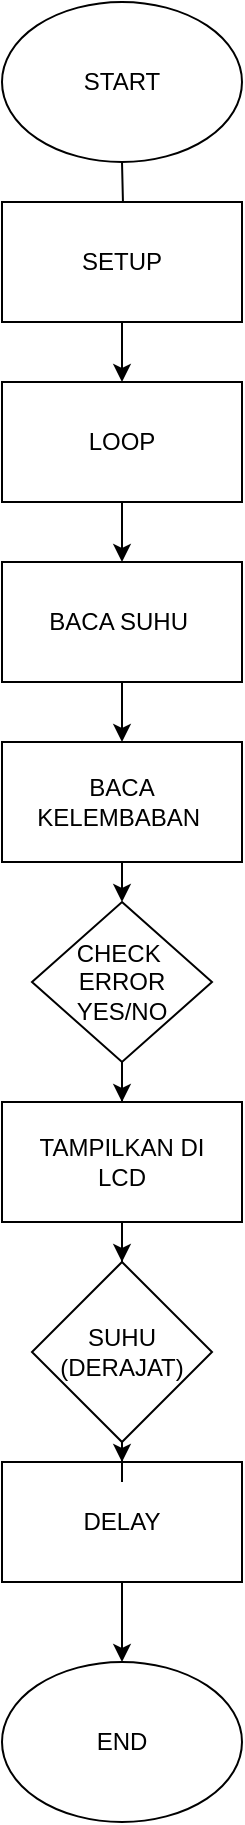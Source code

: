 <mxfile version="24.8.3" pages="2">
  <diagram name="Page-1" id="Yt6A1MwHiMv8hcl6rjaD">
    <mxGraphModel dx="1050" dy="557" grid="1" gridSize="10" guides="1" tooltips="1" connect="1" arrows="1" fold="1" page="1" pageScale="1" pageWidth="850" pageHeight="1100" math="0" shadow="0">
      <root>
        <mxCell id="0" />
        <mxCell id="1" parent="0" />
        <mxCell id="sG7WwMjx3qqdlkonTWZo-1" style="edgeStyle=orthogonalEdgeStyle;rounded=0;orthogonalLoop=1;jettySize=auto;html=1;exitX=0.5;exitY=1;exitDx=0;exitDy=0;" parent="1" target="sG7WwMjx3qqdlkonTWZo-3" edge="1">
          <mxGeometry relative="1" as="geometry">
            <mxPoint x="410" y="80" as="sourcePoint" />
          </mxGeometry>
        </mxCell>
        <mxCell id="sG7WwMjx3qqdlkonTWZo-2" style="edgeStyle=orthogonalEdgeStyle;rounded=0;orthogonalLoop=1;jettySize=auto;html=1;exitX=0.5;exitY=1;exitDx=0;exitDy=0;" parent="1" source="sG7WwMjx3qqdlkonTWZo-3" target="sG7WwMjx3qqdlkonTWZo-5" edge="1">
          <mxGeometry relative="1" as="geometry" />
        </mxCell>
        <mxCell id="sG7WwMjx3qqdlkonTWZo-3" value="SETUP" style="rounded=0;whiteSpace=wrap;html=1;" parent="1" vertex="1">
          <mxGeometry x="350" y="100" width="120" height="60" as="geometry" />
        </mxCell>
        <mxCell id="sG7WwMjx3qqdlkonTWZo-4" style="edgeStyle=orthogonalEdgeStyle;rounded=0;orthogonalLoop=1;jettySize=auto;html=1;exitX=0.5;exitY=1;exitDx=0;exitDy=0;entryX=0.5;entryY=0;entryDx=0;entryDy=0;" parent="1" source="sG7WwMjx3qqdlkonTWZo-5" target="sG7WwMjx3qqdlkonTWZo-7" edge="1">
          <mxGeometry relative="1" as="geometry" />
        </mxCell>
        <mxCell id="sG7WwMjx3qqdlkonTWZo-5" value="LOOP" style="rounded=0;whiteSpace=wrap;html=1;" parent="1" vertex="1">
          <mxGeometry x="350" y="190" width="120" height="60" as="geometry" />
        </mxCell>
        <mxCell id="sG7WwMjx3qqdlkonTWZo-6" style="edgeStyle=orthogonalEdgeStyle;rounded=0;orthogonalLoop=1;jettySize=auto;html=1;exitX=0.5;exitY=1;exitDx=0;exitDy=0;entryX=0.5;entryY=0;entryDx=0;entryDy=0;" parent="1" source="sG7WwMjx3qqdlkonTWZo-7" target="sG7WwMjx3qqdlkonTWZo-16" edge="1">
          <mxGeometry relative="1" as="geometry" />
        </mxCell>
        <mxCell id="sG7WwMjx3qqdlkonTWZo-7" value="BACA SUHU&amp;nbsp;" style="rounded=0;whiteSpace=wrap;html=1;" parent="1" vertex="1">
          <mxGeometry x="350" y="280" width="120" height="60" as="geometry" />
        </mxCell>
        <mxCell id="sG7WwMjx3qqdlkonTWZo-8" style="edgeStyle=orthogonalEdgeStyle;rounded=0;orthogonalLoop=1;jettySize=auto;html=1;exitX=0.5;exitY=1;exitDx=0;exitDy=0;" parent="1" source="sG7WwMjx3qqdlkonTWZo-9" target="sG7WwMjx3qqdlkonTWZo-11" edge="1">
          <mxGeometry relative="1" as="geometry" />
        </mxCell>
        <mxCell id="sG7WwMjx3qqdlkonTWZo-9" value="CHECK&amp;nbsp;&lt;div&gt;ERROR&lt;/div&gt;&lt;div&gt;YES/NO&lt;/div&gt;" style="rhombus;whiteSpace=wrap;html=1;" parent="1" vertex="1">
          <mxGeometry x="365" y="450" width="90" height="80" as="geometry" />
        </mxCell>
        <mxCell id="6bTxih8YTHbxb2CFloYh-2" value="" style="edgeStyle=orthogonalEdgeStyle;rounded=0;orthogonalLoop=1;jettySize=auto;html=1;" edge="1" parent="1" source="sG7WwMjx3qqdlkonTWZo-11" target="6bTxih8YTHbxb2CFloYh-1">
          <mxGeometry relative="1" as="geometry" />
        </mxCell>
        <mxCell id="sG7WwMjx3qqdlkonTWZo-11" value="TAMPILKAN DI&lt;div&gt;LCD&lt;/div&gt;" style="rounded=0;whiteSpace=wrap;html=1;" parent="1" vertex="1">
          <mxGeometry x="350" y="550" width="120" height="60" as="geometry" />
        </mxCell>
        <mxCell id="sG7WwMjx3qqdlkonTWZo-12" style="edgeStyle=orthogonalEdgeStyle;rounded=0;orthogonalLoop=1;jettySize=auto;html=1;exitX=0.5;exitY=1;exitDx=0;exitDy=0;entryX=0.5;entryY=0;entryDx=0;entryDy=0;" parent="1" source="sG7WwMjx3qqdlkonTWZo-13" target="sG7WwMjx3qqdlkonTWZo-14" edge="1">
          <mxGeometry relative="1" as="geometry" />
        </mxCell>
        <mxCell id="sG7WwMjx3qqdlkonTWZo-13" value="DELAY" style="rounded=0;whiteSpace=wrap;html=1;" parent="1" vertex="1">
          <mxGeometry x="350" y="730" width="120" height="60" as="geometry" />
        </mxCell>
        <mxCell id="sG7WwMjx3qqdlkonTWZo-14" value="END" style="ellipse;whiteSpace=wrap;html=1;" parent="1" vertex="1">
          <mxGeometry x="350" y="830" width="120" height="80" as="geometry" />
        </mxCell>
        <mxCell id="sG7WwMjx3qqdlkonTWZo-15" style="edgeStyle=orthogonalEdgeStyle;rounded=0;orthogonalLoop=1;jettySize=auto;html=1;exitX=0.5;exitY=1;exitDx=0;exitDy=0;entryX=0.5;entryY=0;entryDx=0;entryDy=0;" parent="1" source="sG7WwMjx3qqdlkonTWZo-16" target="sG7WwMjx3qqdlkonTWZo-9" edge="1">
          <mxGeometry relative="1" as="geometry" />
        </mxCell>
        <mxCell id="sG7WwMjx3qqdlkonTWZo-16" value="BACA KELEMBABAN&amp;nbsp;" style="rounded=0;whiteSpace=wrap;html=1;" parent="1" vertex="1">
          <mxGeometry x="350" y="370" width="120" height="60" as="geometry" />
        </mxCell>
        <mxCell id="sG7WwMjx3qqdlkonTWZo-17" value="START" style="ellipse;whiteSpace=wrap;html=1;" parent="1" vertex="1">
          <mxGeometry x="350" width="120" height="80" as="geometry" />
        </mxCell>
        <mxCell id="6bTxih8YTHbxb2CFloYh-3" value="" style="edgeStyle=orthogonalEdgeStyle;rounded=0;orthogonalLoop=1;jettySize=auto;html=1;" edge="1" parent="1" source="6bTxih8YTHbxb2CFloYh-1" target="sG7WwMjx3qqdlkonTWZo-13">
          <mxGeometry relative="1" as="geometry" />
        </mxCell>
        <mxCell id="6bTxih8YTHbxb2CFloYh-1" value="SUHU (DERAJAT)" style="rhombus;whiteSpace=wrap;html=1;rounded=0;" vertex="1" parent="1">
          <mxGeometry x="365" y="630" width="90" height="90" as="geometry" />
        </mxCell>
      </root>
    </mxGraphModel>
  </diagram>
  <diagram id="hTv11JdUeE7Am7c8YPXX" name="Page-2">
    <mxGraphModel dx="1050" dy="557" grid="1" gridSize="10" guides="1" tooltips="1" connect="1" arrows="1" fold="1" page="1" pageScale="1" pageWidth="850" pageHeight="1100" math="0" shadow="0">
      <root>
        <mxCell id="0" />
        <mxCell id="1" parent="0" />
        <mxCell id="My0MVWueo69iZ22F9M9V-1" style="edgeStyle=orthogonalEdgeStyle;rounded=0;orthogonalLoop=1;jettySize=auto;html=1;exitX=0.5;exitY=1;exitDx=0;exitDy=0;" edge="1" parent="1" target="My0MVWueo69iZ22F9M9V-3">
          <mxGeometry relative="1" as="geometry">
            <mxPoint x="410" y="80" as="sourcePoint" />
          </mxGeometry>
        </mxCell>
        <mxCell id="My0MVWueo69iZ22F9M9V-2" style="edgeStyle=orthogonalEdgeStyle;rounded=0;orthogonalLoop=1;jettySize=auto;html=1;exitX=0.5;exitY=1;exitDx=0;exitDy=0;" edge="1" parent="1" source="My0MVWueo69iZ22F9M9V-3" target="My0MVWueo69iZ22F9M9V-5">
          <mxGeometry relative="1" as="geometry" />
        </mxCell>
        <mxCell id="My0MVWueo69iZ22F9M9V-3" value="SETUP" style="rounded=0;whiteSpace=wrap;html=1;" vertex="1" parent="1">
          <mxGeometry x="350" y="100" width="120" height="60" as="geometry" />
        </mxCell>
        <mxCell id="My0MVWueo69iZ22F9M9V-4" style="edgeStyle=orthogonalEdgeStyle;rounded=0;orthogonalLoop=1;jettySize=auto;html=1;exitX=0.5;exitY=1;exitDx=0;exitDy=0;entryX=0.5;entryY=0;entryDx=0;entryDy=0;" edge="1" parent="1" source="My0MVWueo69iZ22F9M9V-5" target="My0MVWueo69iZ22F9M9V-7">
          <mxGeometry relative="1" as="geometry" />
        </mxCell>
        <mxCell id="My0MVWueo69iZ22F9M9V-5" value="LOOP" style="rounded=0;whiteSpace=wrap;html=1;" vertex="1" parent="1">
          <mxGeometry x="350" y="190" width="120" height="60" as="geometry" />
        </mxCell>
        <mxCell id="My0MVWueo69iZ22F9M9V-6" style="edgeStyle=orthogonalEdgeStyle;rounded=0;orthogonalLoop=1;jettySize=auto;html=1;exitX=0.5;exitY=1;exitDx=0;exitDy=0;entryX=0.5;entryY=0;entryDx=0;entryDy=0;" edge="1" parent="1" source="My0MVWueo69iZ22F9M9V-7" target="My0MVWueo69iZ22F9M9V-16">
          <mxGeometry relative="1" as="geometry" />
        </mxCell>
        <mxCell id="My0MVWueo69iZ22F9M9V-7" value="BACA SUHU&amp;nbsp;" style="rounded=0;whiteSpace=wrap;html=1;" vertex="1" parent="1">
          <mxGeometry x="350" y="280" width="120" height="60" as="geometry" />
        </mxCell>
        <mxCell id="My0MVWueo69iZ22F9M9V-8" style="edgeStyle=orthogonalEdgeStyle;rounded=0;orthogonalLoop=1;jettySize=auto;html=1;exitX=0.5;exitY=1;exitDx=0;exitDy=0;" edge="1" parent="1" source="My0MVWueo69iZ22F9M9V-9">
          <mxGeometry relative="1" as="geometry">
            <mxPoint x="410" y="540" as="targetPoint" />
          </mxGeometry>
        </mxCell>
        <mxCell id="My0MVWueo69iZ22F9M9V-9" value="CHECK&amp;nbsp;&lt;div&gt;ERROR&lt;/div&gt;&lt;div&gt;YES/NO&lt;/div&gt;" style="rhombus;whiteSpace=wrap;html=1;" vertex="1" parent="1">
          <mxGeometry x="365" y="450" width="90" height="80" as="geometry" />
        </mxCell>
        <mxCell id="My0MVWueo69iZ22F9M9V-12" style="edgeStyle=orthogonalEdgeStyle;rounded=0;orthogonalLoop=1;jettySize=auto;html=1;exitX=0.5;exitY=1;exitDx=0;exitDy=0;entryX=0.5;entryY=0;entryDx=0;entryDy=0;" edge="1" parent="1" source="My0MVWueo69iZ22F9M9V-13" target="My0MVWueo69iZ22F9M9V-14">
          <mxGeometry relative="1" as="geometry" />
        </mxCell>
        <mxCell id="My0MVWueo69iZ22F9M9V-13" value="DELAY" style="rounded=0;whiteSpace=wrap;html=1;" vertex="1" parent="1">
          <mxGeometry x="350" y="800" width="120" height="60" as="geometry" />
        </mxCell>
        <mxCell id="My0MVWueo69iZ22F9M9V-14" value="END" style="ellipse;whiteSpace=wrap;html=1;" vertex="1" parent="1">
          <mxGeometry x="350" y="890" width="120" height="80" as="geometry" />
        </mxCell>
        <mxCell id="My0MVWueo69iZ22F9M9V-15" style="edgeStyle=orthogonalEdgeStyle;rounded=0;orthogonalLoop=1;jettySize=auto;html=1;exitX=0.5;exitY=1;exitDx=0;exitDy=0;entryX=0.5;entryY=0;entryDx=0;entryDy=0;" edge="1" parent="1" source="My0MVWueo69iZ22F9M9V-16" target="My0MVWueo69iZ22F9M9V-9">
          <mxGeometry relative="1" as="geometry" />
        </mxCell>
        <mxCell id="My0MVWueo69iZ22F9M9V-16" value="BACA KELEMBABAN&amp;nbsp;" style="rounded=0;whiteSpace=wrap;html=1;" vertex="1" parent="1">
          <mxGeometry x="350" y="370" width="120" height="60" as="geometry" />
        </mxCell>
        <mxCell id="My0MVWueo69iZ22F9M9V-17" value="START" style="ellipse;whiteSpace=wrap;html=1;" vertex="1" parent="1">
          <mxGeometry x="350" width="120" height="80" as="geometry" />
        </mxCell>
        <mxCell id="My0MVWueo69iZ22F9M9V-18" style="edgeStyle=orthogonalEdgeStyle;rounded=0;orthogonalLoop=1;jettySize=auto;html=1;exitX=0.5;exitY=1;exitDx=0;exitDy=0;entryX=0.5;entryY=0;entryDx=0;entryDy=0;" edge="1" parent="1" source="My0MVWueo69iZ22F9M9V-19" target="My0MVWueo69iZ22F9M9V-21">
          <mxGeometry relative="1" as="geometry" />
        </mxCell>
        <mxCell id="My0MVWueo69iZ22F9M9V-19" value="TAMPILKAN DI&lt;div&gt;LCD&lt;/div&gt;" style="rounded=0;whiteSpace=wrap;html=1;" vertex="1" parent="1">
          <mxGeometry x="350" y="540" width="120" height="60" as="geometry" />
        </mxCell>
        <mxCell id="My0MVWueo69iZ22F9M9V-20" style="edgeStyle=orthogonalEdgeStyle;rounded=0;orthogonalLoop=1;jettySize=auto;html=1;exitX=0.5;exitY=1;exitDx=0;exitDy=0;" edge="1" parent="1" source="My0MVWueo69iZ22F9M9V-21" target="My0MVWueo69iZ22F9M9V-23">
          <mxGeometry relative="1" as="geometry" />
        </mxCell>
        <mxCell id="My0MVWueo69iZ22F9M9V-21" value="SUHU &amp;gt; 25 DERAJAT" style="rhombus;whiteSpace=wrap;html=1;" vertex="1" parent="1">
          <mxGeometry x="365" y="620" width="90" height="80" as="geometry" />
        </mxCell>
        <mxCell id="My0MVWueo69iZ22F9M9V-22" style="edgeStyle=orthogonalEdgeStyle;rounded=0;orthogonalLoop=1;jettySize=auto;html=1;exitX=0.5;exitY=1;exitDx=0;exitDy=0;" edge="1" parent="1" source="My0MVWueo69iZ22F9M9V-23" target="My0MVWueo69iZ22F9M9V-13">
          <mxGeometry relative="1" as="geometry" />
        </mxCell>
        <mxCell id="My0MVWueo69iZ22F9M9V-23" value="NYALAKAN LED&lt;div&gt;YES/NO&lt;/div&gt;" style="rounded=0;whiteSpace=wrap;html=1;" vertex="1" parent="1">
          <mxGeometry x="350" y="720" width="120" height="60" as="geometry" />
        </mxCell>
      </root>
    </mxGraphModel>
  </diagram>
</mxfile>
